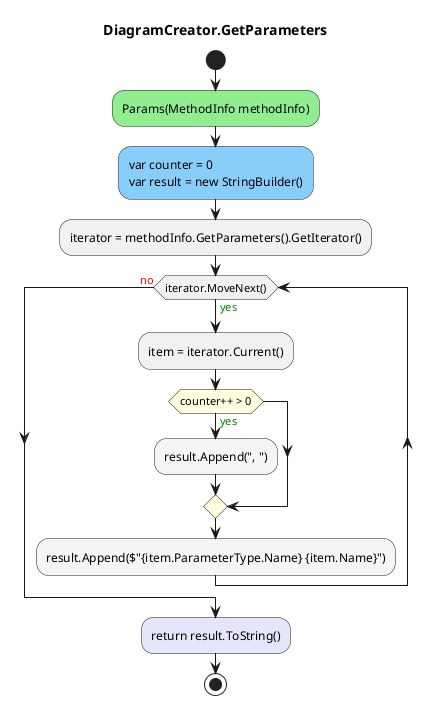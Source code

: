 @startuml DiagramCreator.GetParameters
title DiagramCreator.GetParameters
start
#LightGreen:Params(MethodInfo methodInfo);
#LightSkyBlue:var counter = 0\nvar result = new StringBuilder();
:iterator = methodInfo.GetParameters().GetIterator();
while (iterator.MoveNext()) is (<color:green>yes)
  :item = iterator.Current();
    #LightYellow:if (counter++ > 0) then (<color:green>yes)
      #WhiteSmoke:result.Append(", ");
    endif
    #WhiteSmoke:result.Append($"{item.ParameterType.Name} {item.Name}");
endwhile (<color:red>no)
#Lavender:return result.ToString();
stop
@enduml
